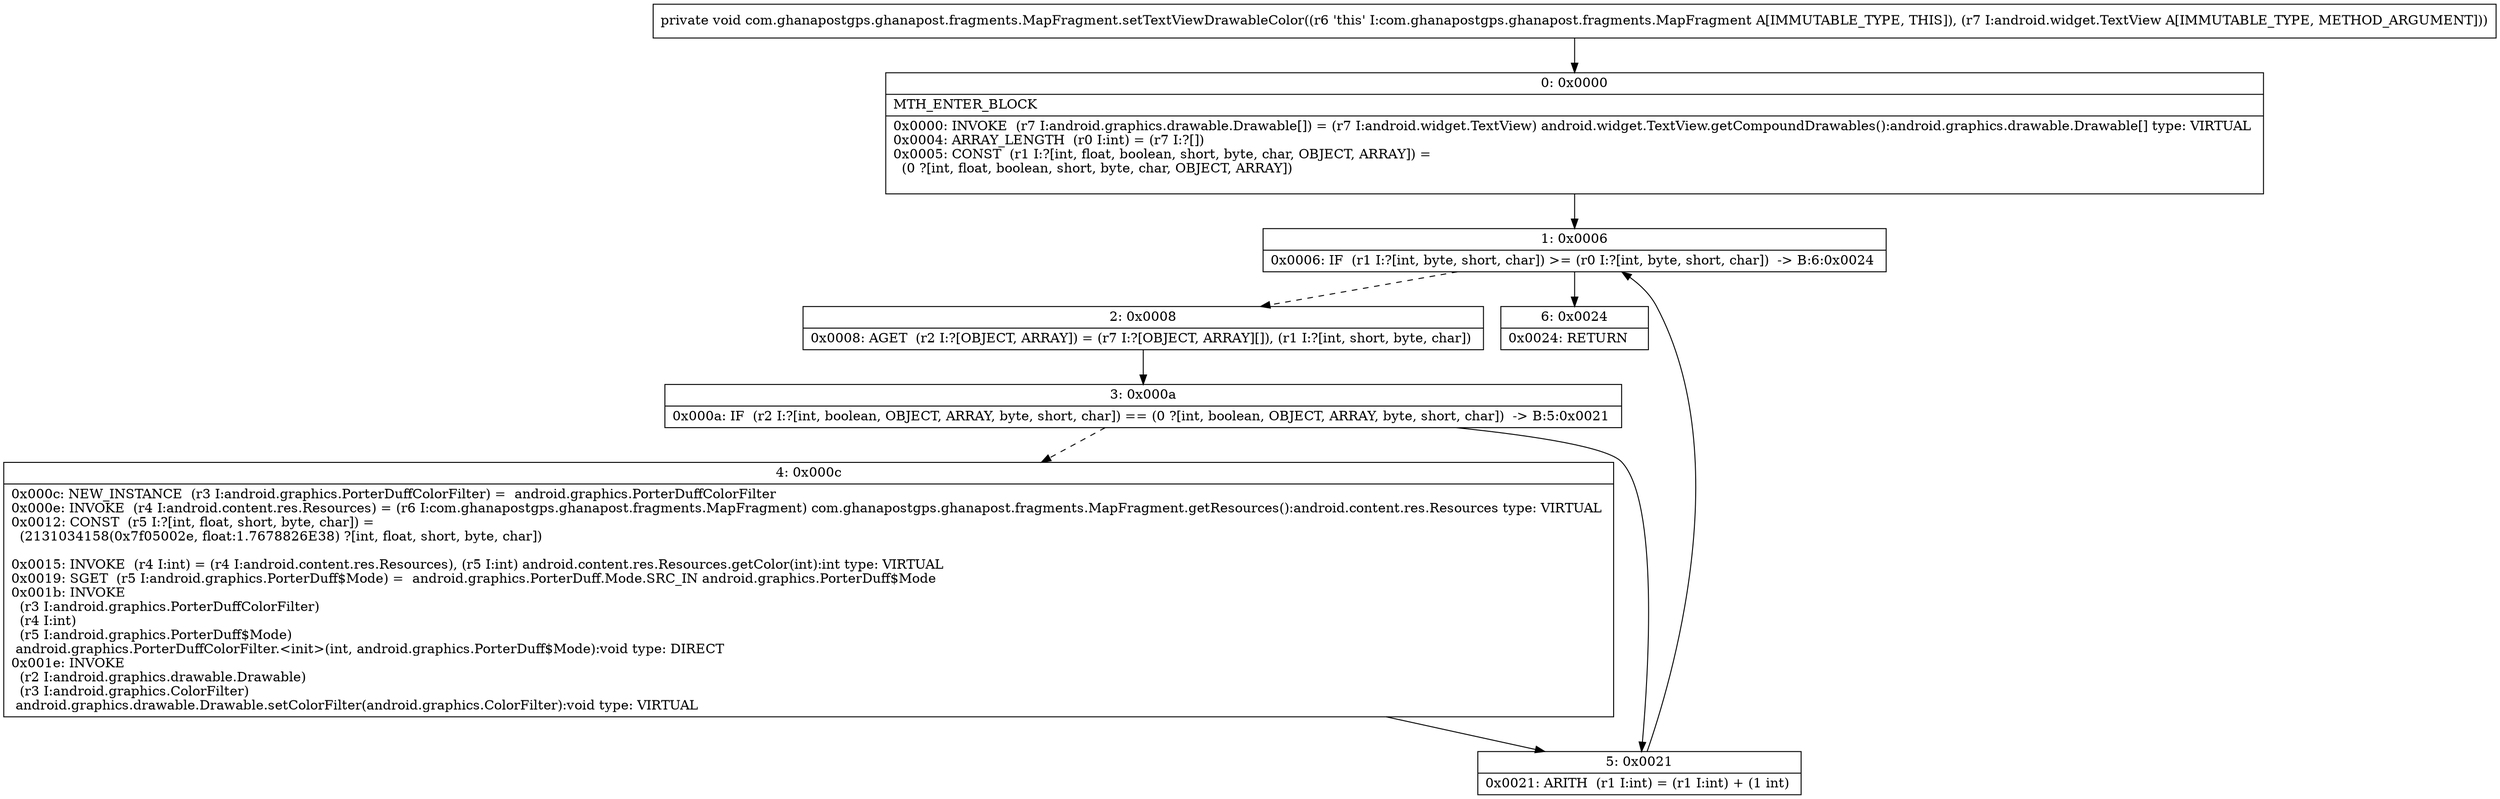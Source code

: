 digraph "CFG forcom.ghanapostgps.ghanapost.fragments.MapFragment.setTextViewDrawableColor(Landroid\/widget\/TextView;)V" {
Node_0 [shape=record,label="{0\:\ 0x0000|MTH_ENTER_BLOCK\l|0x0000: INVOKE  (r7 I:android.graphics.drawable.Drawable[]) = (r7 I:android.widget.TextView) android.widget.TextView.getCompoundDrawables():android.graphics.drawable.Drawable[] type: VIRTUAL \l0x0004: ARRAY_LENGTH  (r0 I:int) = (r7 I:?[]) \l0x0005: CONST  (r1 I:?[int, float, boolean, short, byte, char, OBJECT, ARRAY]) = \l  (0 ?[int, float, boolean, short, byte, char, OBJECT, ARRAY])\l \l}"];
Node_1 [shape=record,label="{1\:\ 0x0006|0x0006: IF  (r1 I:?[int, byte, short, char]) \>= (r0 I:?[int, byte, short, char])  \-\> B:6:0x0024 \l}"];
Node_2 [shape=record,label="{2\:\ 0x0008|0x0008: AGET  (r2 I:?[OBJECT, ARRAY]) = (r7 I:?[OBJECT, ARRAY][]), (r1 I:?[int, short, byte, char]) \l}"];
Node_3 [shape=record,label="{3\:\ 0x000a|0x000a: IF  (r2 I:?[int, boolean, OBJECT, ARRAY, byte, short, char]) == (0 ?[int, boolean, OBJECT, ARRAY, byte, short, char])  \-\> B:5:0x0021 \l}"];
Node_4 [shape=record,label="{4\:\ 0x000c|0x000c: NEW_INSTANCE  (r3 I:android.graphics.PorterDuffColorFilter) =  android.graphics.PorterDuffColorFilter \l0x000e: INVOKE  (r4 I:android.content.res.Resources) = (r6 I:com.ghanapostgps.ghanapost.fragments.MapFragment) com.ghanapostgps.ghanapost.fragments.MapFragment.getResources():android.content.res.Resources type: VIRTUAL \l0x0012: CONST  (r5 I:?[int, float, short, byte, char]) = \l  (2131034158(0x7f05002e, float:1.7678826E38) ?[int, float, short, byte, char])\l \l0x0015: INVOKE  (r4 I:int) = (r4 I:android.content.res.Resources), (r5 I:int) android.content.res.Resources.getColor(int):int type: VIRTUAL \l0x0019: SGET  (r5 I:android.graphics.PorterDuff$Mode) =  android.graphics.PorterDuff.Mode.SRC_IN android.graphics.PorterDuff$Mode \l0x001b: INVOKE  \l  (r3 I:android.graphics.PorterDuffColorFilter)\l  (r4 I:int)\l  (r5 I:android.graphics.PorterDuff$Mode)\l android.graphics.PorterDuffColorFilter.\<init\>(int, android.graphics.PorterDuff$Mode):void type: DIRECT \l0x001e: INVOKE  \l  (r2 I:android.graphics.drawable.Drawable)\l  (r3 I:android.graphics.ColorFilter)\l android.graphics.drawable.Drawable.setColorFilter(android.graphics.ColorFilter):void type: VIRTUAL \l}"];
Node_5 [shape=record,label="{5\:\ 0x0021|0x0021: ARITH  (r1 I:int) = (r1 I:int) + (1 int) \l}"];
Node_6 [shape=record,label="{6\:\ 0x0024|0x0024: RETURN   \l}"];
MethodNode[shape=record,label="{private void com.ghanapostgps.ghanapost.fragments.MapFragment.setTextViewDrawableColor((r6 'this' I:com.ghanapostgps.ghanapost.fragments.MapFragment A[IMMUTABLE_TYPE, THIS]), (r7 I:android.widget.TextView A[IMMUTABLE_TYPE, METHOD_ARGUMENT])) }"];
MethodNode -> Node_0;
Node_0 -> Node_1;
Node_1 -> Node_2[style=dashed];
Node_1 -> Node_6;
Node_2 -> Node_3;
Node_3 -> Node_4[style=dashed];
Node_3 -> Node_5;
Node_4 -> Node_5;
Node_5 -> Node_1;
}

